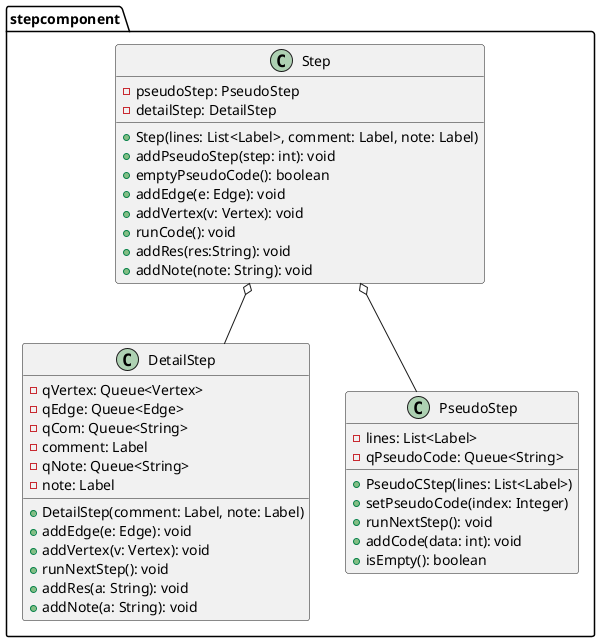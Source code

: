 @startuml

package stepcomponent <<Folder>> {
    class DetailStep{
        -qVertex: Queue<Vertex>
        -qEdge: Queue<Edge>
        -qCom: Queue<String>
        -comment: Label
        -qNote: Queue<String>
        -note: Label
        +DetailStep(comment: Label, note: Label)
        +addEdge(e: Edge): void
        +addVertex(v: Vertex): void
        +runNextStep(): void
        +addRes(a: String): void
        +addNote(a: String): void
    }

    class PseudoStep{
        -lines: List<Label>
        -qPseudoCode: Queue<String>
        +PseudoCStep(lines: List<Label>)
        +setPseudoCode(index: Integer)
        +runNextStep(): void
        +addCode(data: int): void
        +isEmpty(): boolean
    }

    class Step{
        -pseudoStep: PseudoStep
        -detailStep: DetailStep
        +Step(lines: List<Label>, comment: Label, note: Label)
        +addPseudoStep(step: int): void
        +emptyPseudoCode(): boolean
        +addEdge(e: Edge): void
        +addVertex(v: Vertex): void
        +runCode(): void
        +addRes(res:String): void
        +addNote(note: String): void
    }
}

Step o-- DetailStep
Step o-- PseudoStep

@enduml
